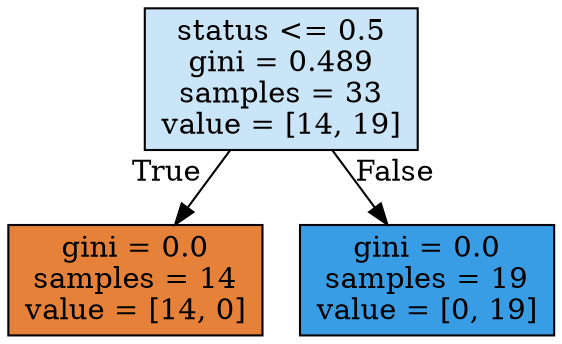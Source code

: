digraph Tree {
node [shape=box, style="filled", color="black"] ;
0 [label="status <= 0.5\ngini = 0.489\nsamples = 33\nvalue = [14, 19]", fillcolor="#cbe5f8"] ;
1 [label="gini = 0.0\nsamples = 14\nvalue = [14, 0]", fillcolor="#e58139"] ;
0 -> 1 [labeldistance=2.5, labelangle=45, headlabel="True"] ;
2 [label="gini = 0.0\nsamples = 19\nvalue = [0, 19]", fillcolor="#399de5"] ;
0 -> 2 [labeldistance=2.5, labelangle=-45, headlabel="False"] ;
}
